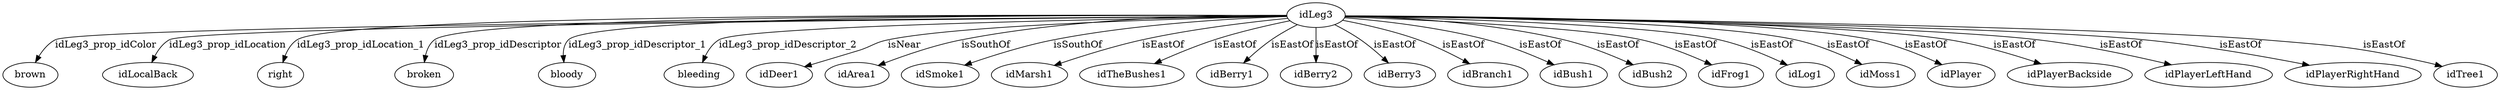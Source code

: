 strict digraph  {
idLeg3 [node_type=entity_node];
brown [node_type=property_node];
idLocalBack [node_type=property_node];
right [node_type=property_node];
broken [node_type=property_node];
bloody [node_type=property_node];
bleeding [node_type=property_node];
idDeer1 [node_type=entity_node];
idArea1 [node_type=entity_node];
idSmoke1 [node_type=entity_node];
idMarsh1 [node_type=entity_node];
idTheBushes1 [node_type=entity_node];
idBerry1 [node_type=entity_node];
idBerry2 [node_type=entity_node];
idBerry3 [node_type=entity_node];
idBranch1 [node_type=entity_node];
idBush1 [node_type=entity_node];
idBush2 [node_type=entity_node];
idFrog1 [node_type=entity_node];
idLog1 [node_type=entity_node];
idMoss1 [node_type=entity_node];
idPlayer [node_type=entity_node];
idPlayerBackside [node_type=entity_node];
idPlayerLeftHand [node_type=entity_node];
idPlayerRightHand [node_type=entity_node];
idTree1 [node_type=entity_node];
idLeg3 -> brown  [edge_type=property, label=idLeg3_prop_idColor];
idLeg3 -> idLocalBack  [edge_type=property, label=idLeg3_prop_idLocation];
idLeg3 -> right  [edge_type=property, label=idLeg3_prop_idLocation_1];
idLeg3 -> broken  [edge_type=property, label=idLeg3_prop_idDescriptor];
idLeg3 -> bloody  [edge_type=property, label=idLeg3_prop_idDescriptor_1];
idLeg3 -> bleeding  [edge_type=property, label=idLeg3_prop_idDescriptor_2];
idLeg3 -> idDeer1  [edge_type=relationship, label=isNear];
idLeg3 -> idArea1  [edge_type=relationship, label=isSouthOf];
idLeg3 -> idSmoke1  [edge_type=relationship, label=isSouthOf];
idLeg3 -> idMarsh1  [edge_type=relationship, label=isEastOf];
idLeg3 -> idTheBushes1  [edge_type=relationship, label=isEastOf];
idLeg3 -> idBerry1  [edge_type=relationship, label=isEastOf];
idLeg3 -> idBerry2  [edge_type=relationship, label=isEastOf];
idLeg3 -> idBerry3  [edge_type=relationship, label=isEastOf];
idLeg3 -> idBranch1  [edge_type=relationship, label=isEastOf];
idLeg3 -> idBush1  [edge_type=relationship, label=isEastOf];
idLeg3 -> idBush2  [edge_type=relationship, label=isEastOf];
idLeg3 -> idFrog1  [edge_type=relationship, label=isEastOf];
idLeg3 -> idLog1  [edge_type=relationship, label=isEastOf];
idLeg3 -> idMoss1  [edge_type=relationship, label=isEastOf];
idLeg3 -> idPlayer  [edge_type=relationship, label=isEastOf];
idLeg3 -> idPlayerBackside  [edge_type=relationship, label=isEastOf];
idLeg3 -> idPlayerLeftHand  [edge_type=relationship, label=isEastOf];
idLeg3 -> idPlayerRightHand  [edge_type=relationship, label=isEastOf];
idLeg3 -> idTree1  [edge_type=relationship, label=isEastOf];
}
